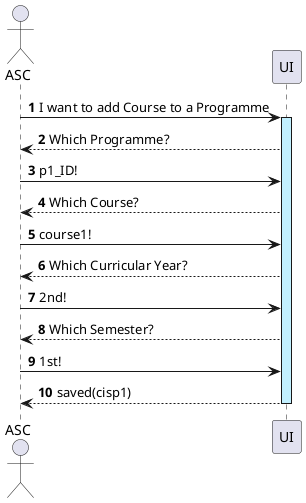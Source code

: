 @startuml
actor ASC
participant UI
skinparam sequenceLifeLineBackgroundColor #application
autonumber

ASC -> UI ++  : I want to add Course to a Programme
UI --> ASC : Which Programme?
ASC -> UI : p1_ID!
UI --> ASC : Which Course?
ASC -> UI : course1!
UI --> ASC : Which Curricular Year?
ASC -> UI : 2nd!
UI --> ASC : Which Semester?
ASC -> UI : 1st!
UI --> ASC -- : saved(cisp1)
@enduml